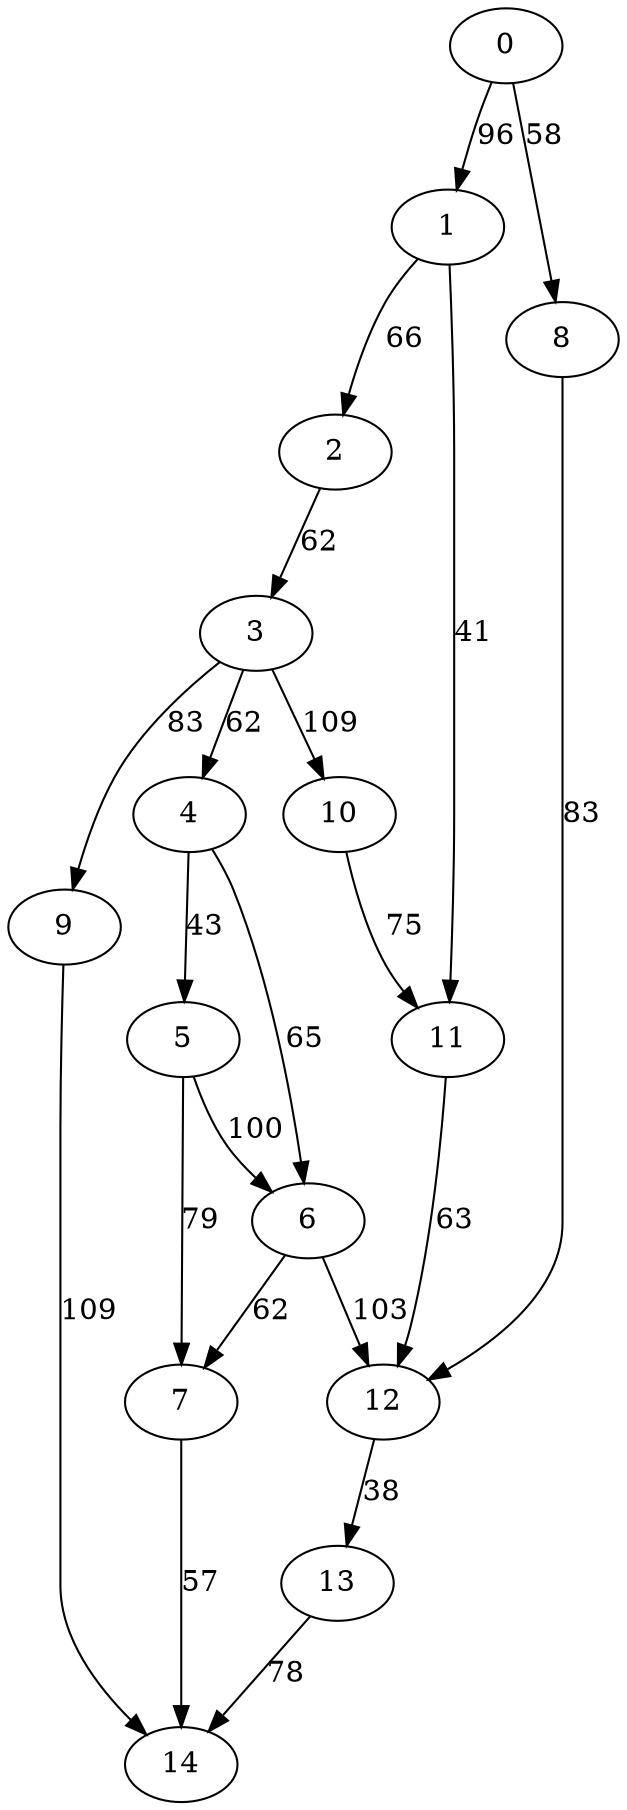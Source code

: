 digraph t20p3r5_1 {
0 -> 1 [ label = 96 ];
0 -> 8 [ label = 58 ];
1 -> 2 [ label = 66 ];
1 -> 11 [ label = 41 ];
2 -> 3 [ label = 62 ];
3 -> 4 [ label = 62 ];
3 -> 9 [ label = 83 ];
3 -> 10 [ label = 109 ];
4 -> 5 [ label = 43 ];
4 -> 6 [ label = 65 ];
5 -> 6 [ label = 100 ];
5 -> 7 [ label = 79 ];
6 -> 7 [ label = 62 ];
6 -> 12 [ label = 103 ];
7 -> 14 [ label = 57 ];
8 -> 12 [ label = 83 ];
9 -> 14 [ label = 109 ];
10 -> 11 [ label = 75 ];
11 -> 12 [ label = 63 ];
12 -> 13 [ label = 38 ];
13 -> 14 [ label = 78 ];
 }

